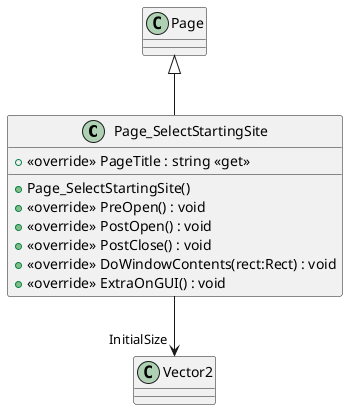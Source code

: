 @startuml
class Page_SelectStartingSite {
    + <<override>> PageTitle : string <<get>>
    + Page_SelectStartingSite()
    + <<override>> PreOpen() : void
    + <<override>> PostOpen() : void
    + <<override>> PostClose() : void
    + <<override>> DoWindowContents(rect:Rect) : void
    + <<override>> ExtraOnGUI() : void
}
Page <|-- Page_SelectStartingSite
Page_SelectStartingSite --> "InitialSize" Vector2
@enduml
